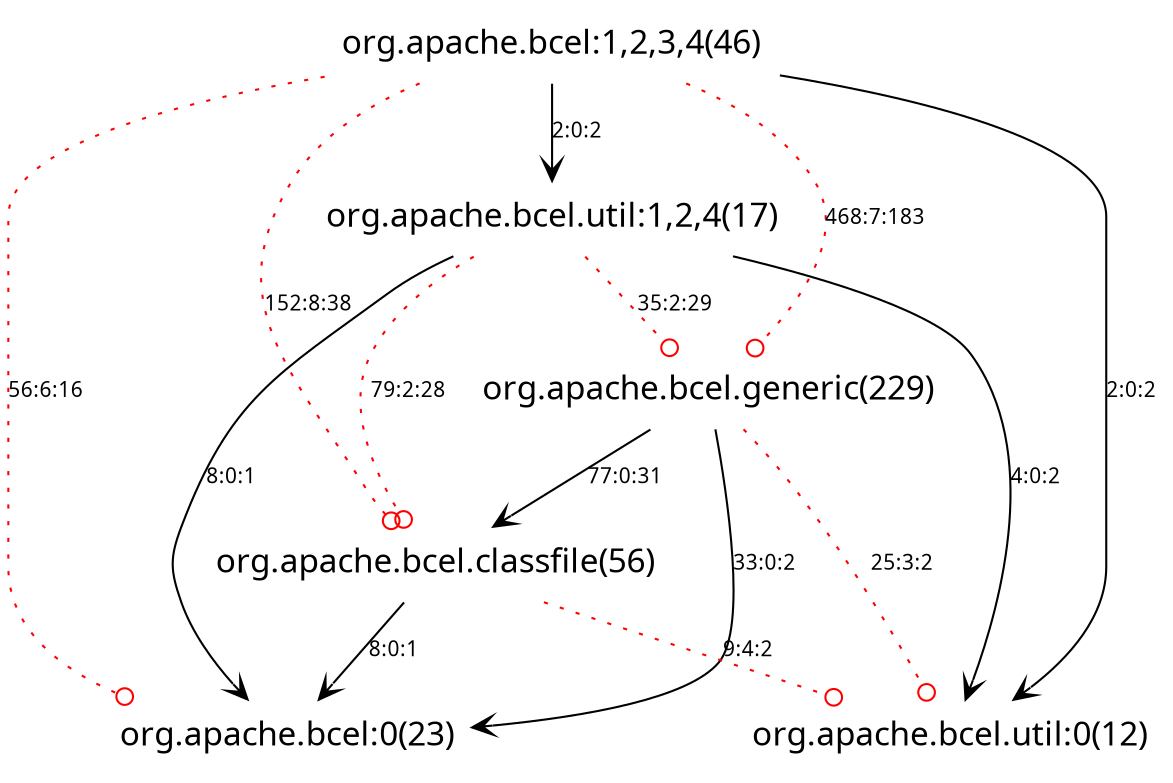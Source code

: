 digraph ResturctureFinalPDG { 
 node [shape=plaintext, fontname=Skia, fontsize=16] 
edge [fontname=Skia, fontsize = 10];
5[ label="org.apache.bcel.generic(229)"];
4[ label="org.apache.bcel.classfile(56)"];
3[ label="org.apache.bcel.util:1,2,4(17)"];
2[ label="org.apache.bcel:1,2,3,4(46)"];
1[ label="org.apache.bcel:0(23)"];
0[ label="org.apache.bcel.util:0(12)"];
2->5[color="red",  arrowhead="odot", style="dotted", label = "468:7:183"];
2->1[color="red",  arrowhead="odot", style="dotted", label = "56:6:16"];
2->3[color="black", arrowhead="vee", label = "2:0:2"];
2->4[color="red",  arrowhead="odot", style="dotted", label = "152:8:38"];
2->0[color="black", arrowhead="vee", label = "2:0:2"];
3->4[color="red",  arrowhead="odot", style="dotted", label = "79:2:28"];
3->0[color="black", arrowhead="vee", label = "4:0:2"];
3->1[color="black", arrowhead="vee", label = "8:0:1"];
3->5[color="red",  arrowhead="odot", style="dotted", label = "35:2:29"];
4->1[color="black", arrowhead="vee", label = "8:0:1"];
4->0[color="red",  arrowhead="odot", style="dotted", label = "9:4:2"];
5->0[color="red",  arrowhead="odot", style="dotted", label = "25:3:2"];
5->4[color="black", arrowhead="vee", label = "77:0:31"];
5->1[color="black", arrowhead="vee", label = "33:0:2"]
}